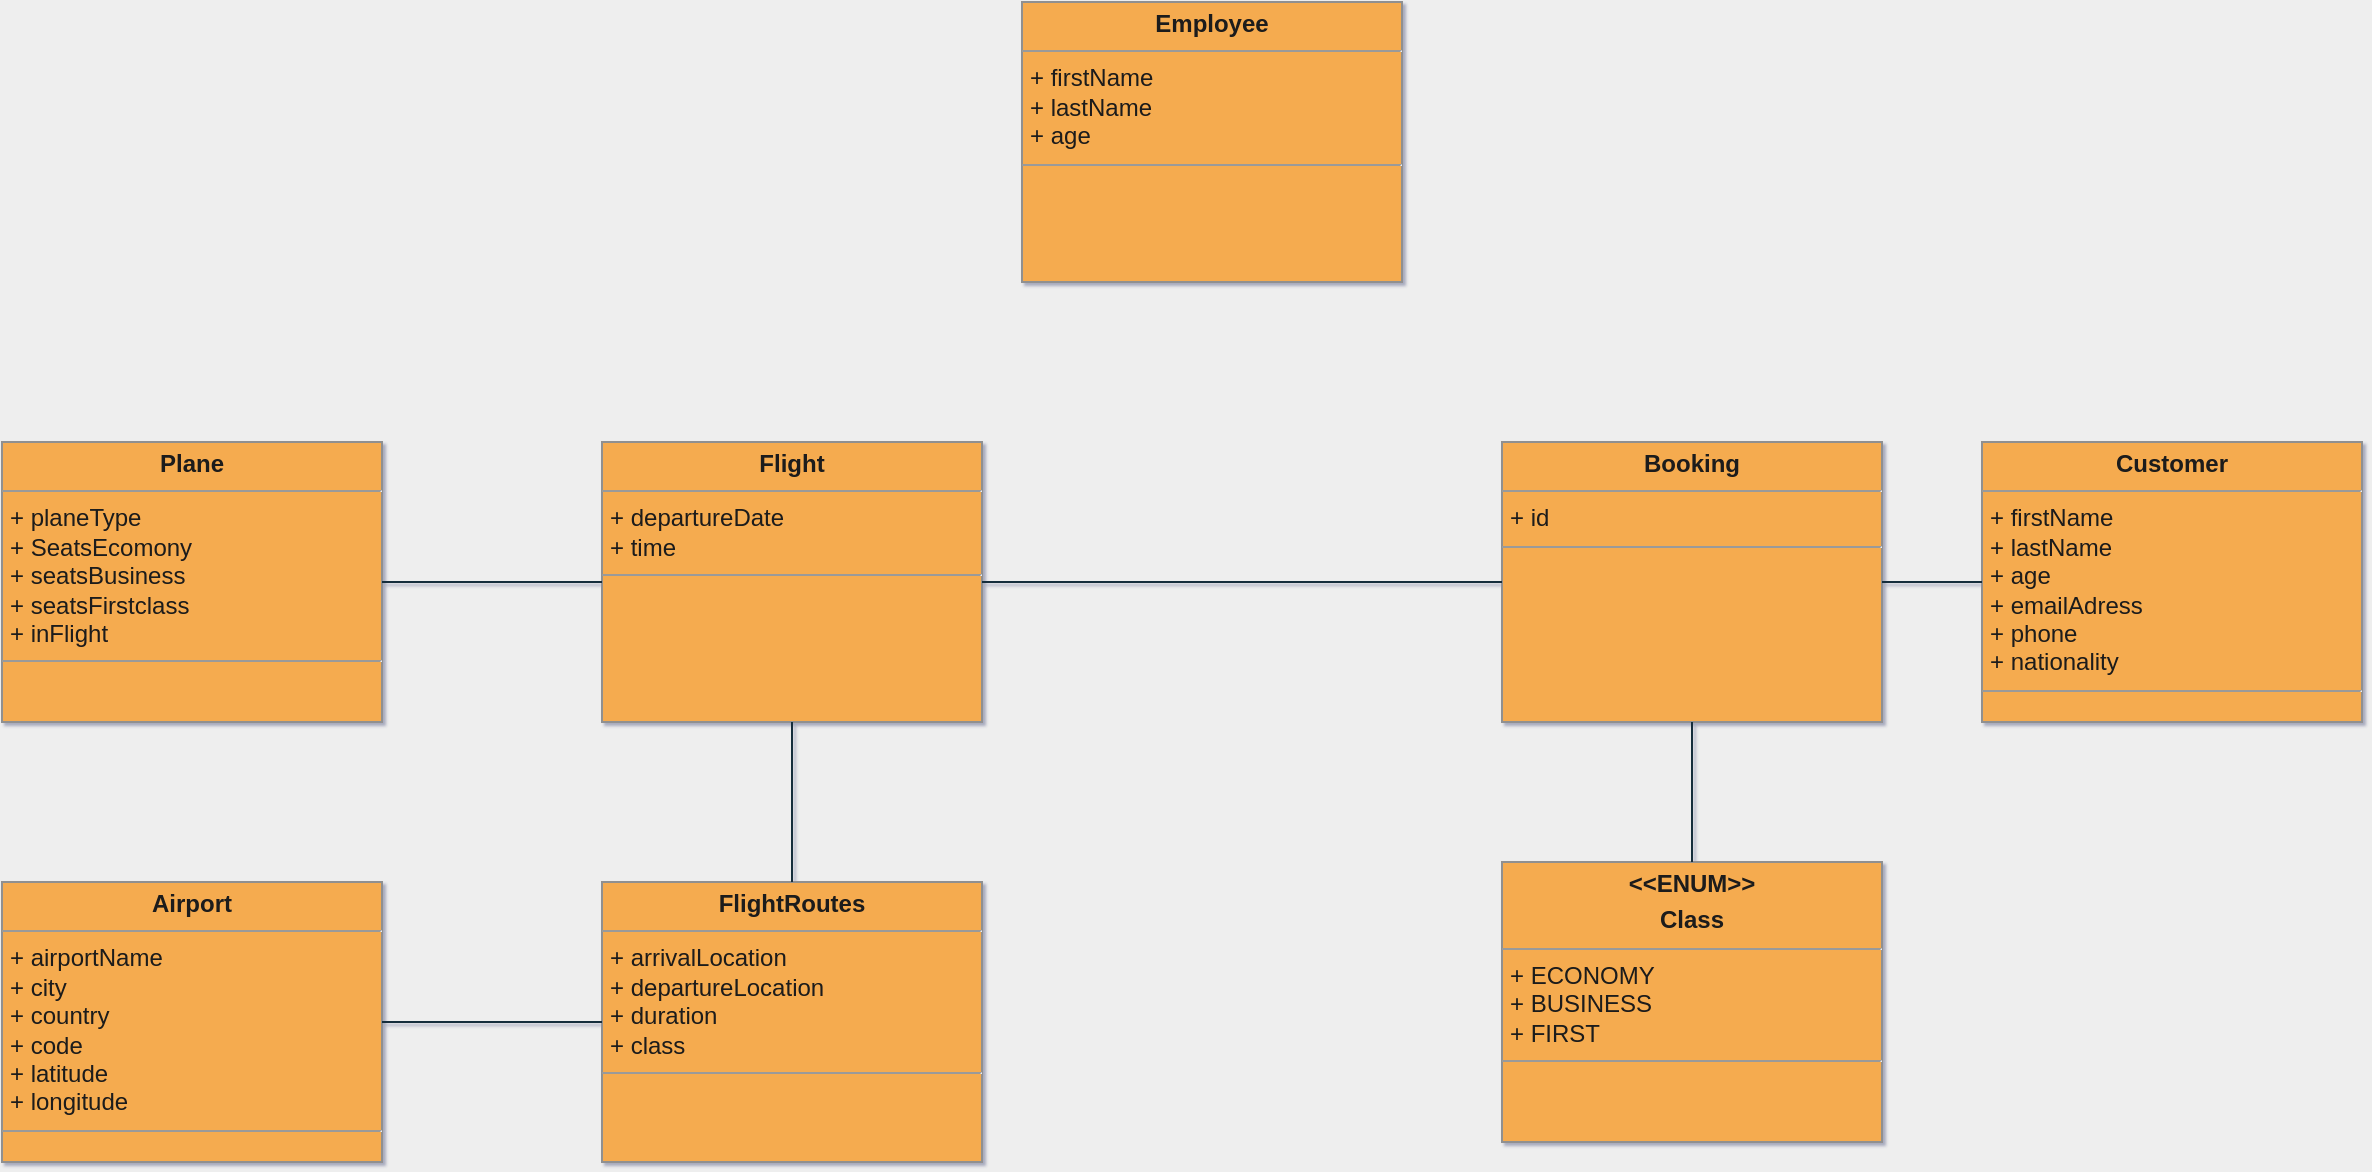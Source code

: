 <mxfile version="14.7.4" type="embed"><diagram name="Page-1" id="c4acf3e9-155e-7222-9cf6-157b1a14988f"><mxGraphModel dx="2616" dy="834" grid="1" gridSize="10" guides="1" tooltips="1" connect="1" arrows="1" fold="1" page="1" pageScale="1" pageWidth="1100" pageHeight="850" background="#EEEEEE" math="0" shadow="1"><root><mxCell id="0"/><mxCell id="1" parent="0"/><mxCell id="5d2195bd80daf111-18" value="&lt;p style=&quot;margin: 0px ; margin-top: 4px ; text-align: center&quot;&gt;&lt;b&gt;Flight&lt;/b&gt;&lt;/p&gt;&lt;hr size=&quot;1&quot;&gt;&lt;p style=&quot;margin: 0px ; margin-left: 4px&quot;&gt;&lt;span&gt;+ departureDate&lt;/span&gt;&lt;br&gt;&lt;/p&gt;&lt;p style=&quot;margin: 0px ; margin-left: 4px&quot;&gt;+ time&lt;/p&gt;&lt;hr size=&quot;1&quot;&gt;&lt;p style=&quot;margin: 0px ; margin-left: 4px&quot;&gt;&lt;br&gt;&lt;/p&gt;" style="verticalAlign=top;align=left;overflow=fill;fontSize=12;fontFamily=Helvetica;html=1;shadow=0;comic=0;labelBackgroundColor=none;strokeWidth=1;fillColor=#F5AB50;strokeColor=#909090;fontColor=#1A1A1A;" parent="1" vertex="1"><mxGeometry x="-180" y="400" width="190" height="140" as="geometry"/></mxCell><mxCell id="1_HT6QxDU4kzS8ASd7at-2" value="&lt;p style=&quot;margin: 0px ; margin-top: 4px ; text-align: center&quot;&gt;&lt;b&gt;Customer&lt;/b&gt;&lt;/p&gt;&lt;hr size=&quot;1&quot;&gt;&lt;p style=&quot;margin: 0px ; margin-left: 4px&quot;&gt;+ firstName&lt;br&gt;&lt;/p&gt;&lt;p style=&quot;margin: 0px ; margin-left: 4px&quot;&gt;+ lastName&lt;/p&gt;&lt;p style=&quot;margin: 0px ; margin-left: 4px&quot;&gt;+ age&lt;/p&gt;&lt;p style=&quot;margin: 0px ; margin-left: 4px&quot;&gt;+ emailAdress&lt;/p&gt;&lt;p style=&quot;margin: 0px ; margin-left: 4px&quot;&gt;+ phone&lt;/p&gt;&lt;p style=&quot;margin: 0px ; margin-left: 4px&quot;&gt;+ nationality&lt;/p&gt;&lt;hr size=&quot;1&quot;&gt;&lt;p style=&quot;margin: 0px ; margin-left: 4px&quot;&gt;&lt;br&gt;&lt;/p&gt;" style="verticalAlign=top;align=left;overflow=fill;fontSize=12;fontFamily=Helvetica;html=1;shadow=0;comic=0;labelBackgroundColor=none;strokeWidth=1;fillColor=#F5AB50;strokeColor=#909090;fontColor=#1A1A1A;" parent="1" vertex="1"><mxGeometry x="510" y="400" width="190" height="140" as="geometry"/></mxCell><mxCell id="1_HT6QxDU4kzS8ASd7at-3" value="&lt;p style=&quot;margin: 0px ; margin-top: 4px ; text-align: center&quot;&gt;&lt;b&gt;Airport&lt;/b&gt;&lt;/p&gt;&lt;hr size=&quot;1&quot;&gt;&lt;p style=&quot;margin: 0px ; margin-left: 4px&quot;&gt;+ airportName&lt;br&gt;&lt;/p&gt;&lt;p style=&quot;margin: 0px ; margin-left: 4px&quot;&gt;+ city&lt;/p&gt;&lt;p style=&quot;margin: 0px ; margin-left: 4px&quot;&gt;+ country&lt;/p&gt;&lt;p style=&quot;margin: 0px ; margin-left: 4px&quot;&gt;+ code&lt;/p&gt;&lt;p style=&quot;margin: 0px ; margin-left: 4px&quot;&gt;+ latitude&lt;/p&gt;&lt;p style=&quot;margin: 0px ; margin-left: 4px&quot;&gt;+ longitude&lt;/p&gt;&lt;hr size=&quot;1&quot;&gt;&lt;p style=&quot;margin: 0px ; margin-left: 4px&quot;&gt;&lt;br&gt;&lt;/p&gt;" style="verticalAlign=top;align=left;overflow=fill;fontSize=12;fontFamily=Helvetica;html=1;shadow=0;comic=0;labelBackgroundColor=none;strokeWidth=1;fillColor=#F5AB50;strokeColor=#909090;fontColor=#1A1A1A;" parent="1" vertex="1"><mxGeometry x="-480" y="620" width="190" height="140" as="geometry"/></mxCell><mxCell id="1_HT6QxDU4kzS8ASd7at-4" value="&lt;p style=&quot;margin: 0px ; margin-top: 4px ; text-align: center&quot;&gt;&lt;b&gt;FlightRoutes&lt;/b&gt;&lt;/p&gt;&lt;hr size=&quot;1&quot;&gt;&lt;p style=&quot;margin: 0px ; margin-left: 4px&quot;&gt;+ arrivalLocation&lt;br&gt;&lt;/p&gt;&lt;p style=&quot;margin: 0px ; margin-left: 4px&quot;&gt;+ departureLocation&lt;/p&gt;&lt;p style=&quot;margin: 0px ; margin-left: 4px&quot;&gt;+ duration&lt;/p&gt;&lt;p style=&quot;margin: 0px ; margin-left: 4px&quot;&gt;+ class&lt;/p&gt;&lt;hr size=&quot;1&quot;&gt;&lt;p style=&quot;margin: 0px ; margin-left: 4px&quot;&gt;&lt;br&gt;&lt;/p&gt;" style="verticalAlign=top;align=left;overflow=fill;fontSize=12;fontFamily=Helvetica;html=1;shadow=0;comic=0;labelBackgroundColor=none;strokeWidth=1;fillColor=#F5AB50;strokeColor=#909090;fontColor=#1A1A1A;" parent="1" vertex="1"><mxGeometry x="-180" y="620" width="190" height="140" as="geometry"/></mxCell><mxCell id="1_HT6QxDU4kzS8ASd7at-5" value="&lt;p style=&quot;margin: 0px ; margin-top: 4px ; text-align: center&quot;&gt;&lt;b&gt;&amp;lt;&amp;lt;ENUM&amp;gt;&amp;gt;&lt;/b&gt;&lt;/p&gt;&lt;p style=&quot;margin: 0px ; margin-top: 4px ; text-align: center&quot;&gt;&lt;b&gt;Class&lt;/b&gt;&lt;/p&gt;&lt;hr size=&quot;1&quot;&gt;&lt;p style=&quot;margin: 0px ; margin-left: 4px&quot;&gt;+ ECONOMY&lt;/p&gt;&lt;p style=&quot;margin: 0px ; margin-left: 4px&quot;&gt;+ BUSINESS&lt;/p&gt;&lt;p style=&quot;margin: 0px ; margin-left: 4px&quot;&gt;+ FIRST&lt;/p&gt;&lt;hr size=&quot;1&quot;&gt;&lt;p style=&quot;margin: 0px ; margin-left: 4px&quot;&gt;&lt;br&gt;&lt;/p&gt;" style="verticalAlign=top;align=left;overflow=fill;fontSize=12;fontFamily=Helvetica;html=1;shadow=0;comic=0;labelBackgroundColor=none;strokeWidth=1;fillColor=#F5AB50;strokeColor=#909090;fontColor=#1A1A1A;" parent="1" vertex="1"><mxGeometry x="270" y="610" width="190" height="140" as="geometry"/></mxCell><mxCell id="1_HT6QxDU4kzS8ASd7at-6" value="&lt;p style=&quot;margin: 0px ; margin-top: 4px ; text-align: center&quot;&gt;&lt;b&gt;Booking&lt;/b&gt;&lt;/p&gt;&lt;hr size=&quot;1&quot;&gt;&lt;p style=&quot;margin: 0px ; margin-left: 4px&quot;&gt;+ id&lt;/p&gt;&lt;hr size=&quot;1&quot;&gt;&lt;p style=&quot;margin: 0px ; margin-left: 4px&quot;&gt;&lt;br&gt;&lt;/p&gt;" style="verticalAlign=top;align=left;overflow=fill;fontSize=12;fontFamily=Helvetica;html=1;shadow=0;comic=0;labelBackgroundColor=none;strokeWidth=1;fillColor=#F5AB50;strokeColor=#909090;fontColor=#1A1A1A;" parent="1" vertex="1"><mxGeometry x="270" y="400" width="190" height="140" as="geometry"/></mxCell><mxCell id="1_HT6QxDU4kzS8ASd7at-7" value="&lt;p style=&quot;margin: 0px ; margin-top: 4px ; text-align: center&quot;&gt;&lt;b&gt;Plane&lt;/b&gt;&lt;/p&gt;&lt;hr size=&quot;1&quot;&gt;&lt;p style=&quot;margin: 0px ; margin-left: 4px&quot;&gt;+ planeType&lt;/p&gt;&lt;p style=&quot;margin: 0px ; margin-left: 4px&quot;&gt;+ SeatsEcomony&lt;/p&gt;&lt;p style=&quot;margin: 0px ; margin-left: 4px&quot;&gt;+ seatsBusiness&lt;/p&gt;&lt;p style=&quot;margin: 0px ; margin-left: 4px&quot;&gt;+ seatsFirstclass&lt;/p&gt;&lt;p style=&quot;margin: 0px ; margin-left: 4px&quot;&gt;+ inFlight&lt;/p&gt;&lt;hr size=&quot;1&quot;&gt;&lt;p style=&quot;margin: 0px ; margin-left: 4px&quot;&gt;&lt;br&gt;&lt;/p&gt;" style="verticalAlign=top;align=left;overflow=fill;fontSize=12;fontFamily=Helvetica;html=1;shadow=0;comic=0;labelBackgroundColor=none;strokeWidth=1;fillColor=#F5AB50;strokeColor=#909090;fontColor=#1A1A1A;" parent="1" vertex="1"><mxGeometry x="-480" y="400" width="190" height="140" as="geometry"/></mxCell><mxCell id="1_HT6QxDU4kzS8ASd7at-10" value="" style="endArrow=none;html=1;entryX=0;entryY=0.5;entryDx=0;entryDy=0;exitX=1;exitY=0.5;exitDx=0;exitDy=0;labelBackgroundColor=#EEEEEE;strokeColor=#182E3E;fontColor=#1A1A1A;" parent="1" source="1_HT6QxDU4kzS8ASd7at-6" target="1_HT6QxDU4kzS8ASd7at-2" edge="1"><mxGeometry width="50" height="50" relative="1" as="geometry"><mxPoint x="310" y="350" as="sourcePoint"/><mxPoint x="225" y="340" as="targetPoint"/></mxGeometry></mxCell><mxCell id="1_HT6QxDU4kzS8ASd7at-11" value="" style="endArrow=none;html=1;entryX=0;entryY=0.5;entryDx=0;entryDy=0;exitX=1;exitY=0.5;exitDx=0;exitDy=0;labelBackgroundColor=#EEEEEE;strokeColor=#182E3E;fontColor=#1A1A1A;" parent="1" source="5d2195bd80daf111-18" target="1_HT6QxDU4kzS8ASd7at-6" edge="1"><mxGeometry width="50" height="50" relative="1" as="geometry"><mxPoint x="20" y="430" as="sourcePoint"/><mxPoint x="70" y="380" as="targetPoint"/></mxGeometry></mxCell><mxCell id="1_HT6QxDU4kzS8ASd7at-13" value="" style="endArrow=none;html=1;entryX=0;entryY=0.5;entryDx=0;entryDy=0;exitX=1;exitY=0.5;exitDx=0;exitDy=0;labelBackgroundColor=#EEEEEE;strokeColor=#182E3E;fontColor=#1A1A1A;" parent="1" source="1_HT6QxDU4kzS8ASd7at-7" target="5d2195bd80daf111-18" edge="1"><mxGeometry width="50" height="50" relative="1" as="geometry"><mxPoint x="-430" y="510" as="sourcePoint"/><mxPoint x="-380" y="460" as="targetPoint"/></mxGeometry></mxCell><mxCell id="1_HT6QxDU4kzS8ASd7at-14" value="" style="endArrow=none;html=1;entryX=0.5;entryY=1;entryDx=0;entryDy=0;labelBackgroundColor=#EEEEEE;strokeColor=#182E3E;fontColor=#1A1A1A;" parent="1" source="1_HT6QxDU4kzS8ASd7at-4" target="5d2195bd80daf111-18" edge="1"><mxGeometry width="50" height="50" relative="1" as="geometry"><mxPoint x="-220" y="550" as="sourcePoint"/><mxPoint x="-170" y="500" as="targetPoint"/></mxGeometry></mxCell><mxCell id="1_HT6QxDU4kzS8ASd7at-16" value="" style="endArrow=none;html=1;entryX=0;entryY=0.5;entryDx=0;entryDy=0;exitX=1;exitY=0.5;exitDx=0;exitDy=0;labelBackgroundColor=#EEEEEE;strokeColor=#182E3E;fontColor=#1A1A1A;" parent="1" source="1_HT6QxDU4kzS8ASd7at-3" target="1_HT6QxDU4kzS8ASd7at-4" edge="1"><mxGeometry width="50" height="50" relative="1" as="geometry"><mxPoint x="-270" y="600" as="sourcePoint"/><mxPoint x="-220" y="550" as="targetPoint"/></mxGeometry></mxCell><mxCell id="1_HT6QxDU4kzS8ASd7at-22" value="&lt;p style=&quot;margin: 0px ; margin-top: 4px ; text-align: center&quot;&gt;&lt;b&gt;Employee&lt;/b&gt;&lt;/p&gt;&lt;hr size=&quot;1&quot;&gt;&lt;p style=&quot;margin: 0px ; margin-left: 4px&quot;&gt;+ firstName&lt;br&gt;&lt;/p&gt;&lt;p style=&quot;margin: 0px ; margin-left: 4px&quot;&gt;+ lastName&lt;/p&gt;&lt;p style=&quot;margin: 0px ; margin-left: 4px&quot;&gt;+ age&lt;/p&gt;&lt;hr size=&quot;1&quot;&gt;&lt;p style=&quot;margin: 0px ; margin-left: 4px&quot;&gt;&lt;br&gt;&lt;/p&gt;" style="verticalAlign=top;align=left;overflow=fill;fontSize=12;fontFamily=Helvetica;html=1;shadow=0;comic=0;labelBackgroundColor=none;strokeWidth=1;fillColor=#F5AB50;strokeColor=#909090;fontColor=#1A1A1A;" parent="1" vertex="1"><mxGeometry x="30" y="180" width="190" height="140" as="geometry"/></mxCell><mxCell id="2" value="" style="endArrow=none;html=1;fontColor=#1A1A1A;strokeColor=#182E3E;entryX=0.5;entryY=1;entryDx=0;entryDy=0;exitX=0.5;exitY=0;exitDx=0;exitDy=0;" edge="1" parent="1" source="1_HT6QxDU4kzS8ASd7at-5" target="1_HT6QxDU4kzS8ASd7at-6"><mxGeometry width="50" height="50" relative="1" as="geometry"><mxPoint x="240" y="620" as="sourcePoint"/><mxPoint x="290" y="570" as="targetPoint"/></mxGeometry></mxCell></root></mxGraphModel></diagram></mxfile>